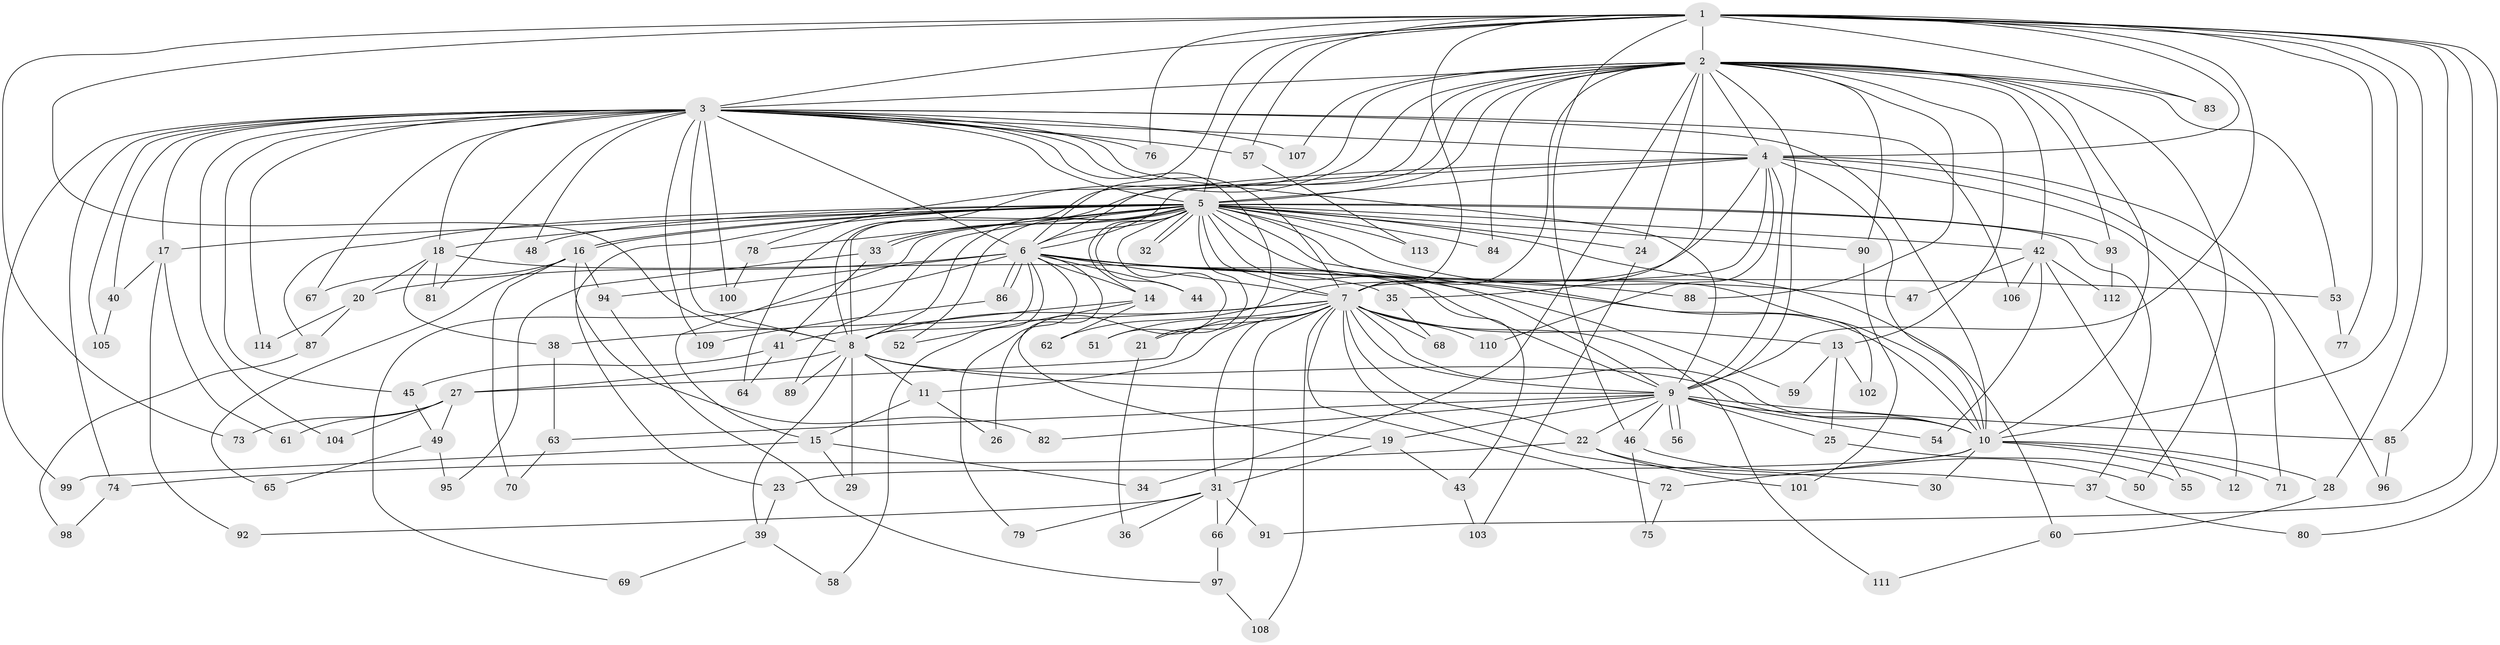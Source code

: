 // Generated by graph-tools (version 1.1) at 2025/45/03/09/25 04:45:37]
// undirected, 114 vertices, 253 edges
graph export_dot {
graph [start="1"]
  node [color=gray90,style=filled];
  1;
  2;
  3;
  4;
  5;
  6;
  7;
  8;
  9;
  10;
  11;
  12;
  13;
  14;
  15;
  16;
  17;
  18;
  19;
  20;
  21;
  22;
  23;
  24;
  25;
  26;
  27;
  28;
  29;
  30;
  31;
  32;
  33;
  34;
  35;
  36;
  37;
  38;
  39;
  40;
  41;
  42;
  43;
  44;
  45;
  46;
  47;
  48;
  49;
  50;
  51;
  52;
  53;
  54;
  55;
  56;
  57;
  58;
  59;
  60;
  61;
  62;
  63;
  64;
  65;
  66;
  67;
  68;
  69;
  70;
  71;
  72;
  73;
  74;
  75;
  76;
  77;
  78;
  79;
  80;
  81;
  82;
  83;
  84;
  85;
  86;
  87;
  88;
  89;
  90;
  91;
  92;
  93;
  94;
  95;
  96;
  97;
  98;
  99;
  100;
  101;
  102;
  103;
  104;
  105;
  106;
  107;
  108;
  109;
  110;
  111;
  112;
  113;
  114;
  1 -- 2;
  1 -- 3;
  1 -- 4;
  1 -- 5;
  1 -- 6;
  1 -- 7;
  1 -- 8;
  1 -- 9;
  1 -- 10;
  1 -- 28;
  1 -- 46;
  1 -- 57;
  1 -- 73;
  1 -- 76;
  1 -- 77;
  1 -- 80;
  1 -- 83;
  1 -- 85;
  1 -- 91;
  2 -- 3;
  2 -- 4;
  2 -- 5;
  2 -- 6;
  2 -- 7;
  2 -- 8;
  2 -- 9;
  2 -- 10;
  2 -- 13;
  2 -- 24;
  2 -- 34;
  2 -- 35;
  2 -- 42;
  2 -- 50;
  2 -- 53;
  2 -- 64;
  2 -- 78;
  2 -- 83;
  2 -- 84;
  2 -- 88;
  2 -- 90;
  2 -- 93;
  2 -- 107;
  3 -- 4;
  3 -- 5;
  3 -- 6;
  3 -- 7;
  3 -- 8;
  3 -- 9;
  3 -- 10;
  3 -- 17;
  3 -- 18;
  3 -- 21;
  3 -- 40;
  3 -- 45;
  3 -- 48;
  3 -- 57;
  3 -- 67;
  3 -- 74;
  3 -- 76;
  3 -- 81;
  3 -- 99;
  3 -- 100;
  3 -- 104;
  3 -- 105;
  3 -- 106;
  3 -- 107;
  3 -- 109;
  3 -- 114;
  4 -- 5;
  4 -- 6;
  4 -- 7;
  4 -- 8;
  4 -- 9;
  4 -- 10;
  4 -- 12;
  4 -- 62;
  4 -- 71;
  4 -- 96;
  4 -- 110;
  5 -- 6;
  5 -- 7;
  5 -- 8;
  5 -- 9;
  5 -- 10;
  5 -- 14;
  5 -- 15;
  5 -- 16;
  5 -- 16;
  5 -- 17;
  5 -- 18;
  5 -- 23;
  5 -- 24;
  5 -- 26;
  5 -- 32;
  5 -- 32;
  5 -- 33;
  5 -- 33;
  5 -- 37;
  5 -- 42;
  5 -- 43;
  5 -- 44;
  5 -- 47;
  5 -- 48;
  5 -- 51;
  5 -- 52;
  5 -- 60;
  5 -- 78;
  5 -- 84;
  5 -- 87;
  5 -- 89;
  5 -- 90;
  5 -- 93;
  5 -- 102;
  5 -- 113;
  6 -- 7;
  6 -- 8;
  6 -- 9;
  6 -- 10;
  6 -- 14;
  6 -- 19;
  6 -- 20;
  6 -- 44;
  6 -- 53;
  6 -- 58;
  6 -- 59;
  6 -- 69;
  6 -- 79;
  6 -- 86;
  6 -- 86;
  6 -- 88;
  6 -- 94;
  7 -- 8;
  7 -- 9;
  7 -- 10;
  7 -- 11;
  7 -- 13;
  7 -- 21;
  7 -- 22;
  7 -- 27;
  7 -- 30;
  7 -- 31;
  7 -- 38;
  7 -- 51;
  7 -- 66;
  7 -- 68;
  7 -- 72;
  7 -- 108;
  7 -- 110;
  7 -- 111;
  8 -- 9;
  8 -- 10;
  8 -- 11;
  8 -- 27;
  8 -- 29;
  8 -- 39;
  8 -- 89;
  9 -- 10;
  9 -- 19;
  9 -- 22;
  9 -- 25;
  9 -- 46;
  9 -- 54;
  9 -- 56;
  9 -- 56;
  9 -- 63;
  9 -- 82;
  9 -- 85;
  10 -- 12;
  10 -- 23;
  10 -- 28;
  10 -- 30;
  10 -- 71;
  10 -- 72;
  11 -- 15;
  11 -- 26;
  13 -- 25;
  13 -- 59;
  13 -- 102;
  14 -- 41;
  14 -- 52;
  14 -- 62;
  15 -- 29;
  15 -- 34;
  15 -- 99;
  16 -- 65;
  16 -- 67;
  16 -- 70;
  16 -- 82;
  16 -- 94;
  17 -- 40;
  17 -- 61;
  17 -- 92;
  18 -- 20;
  18 -- 35;
  18 -- 38;
  18 -- 81;
  19 -- 31;
  19 -- 43;
  20 -- 87;
  20 -- 114;
  21 -- 36;
  22 -- 37;
  22 -- 74;
  22 -- 101;
  23 -- 39;
  24 -- 103;
  25 -- 55;
  27 -- 49;
  27 -- 61;
  27 -- 73;
  27 -- 104;
  28 -- 60;
  31 -- 36;
  31 -- 66;
  31 -- 79;
  31 -- 91;
  31 -- 92;
  33 -- 41;
  33 -- 95;
  35 -- 68;
  37 -- 80;
  38 -- 63;
  39 -- 58;
  39 -- 69;
  40 -- 105;
  41 -- 45;
  41 -- 64;
  42 -- 47;
  42 -- 54;
  42 -- 55;
  42 -- 106;
  42 -- 112;
  43 -- 103;
  45 -- 49;
  46 -- 50;
  46 -- 75;
  49 -- 65;
  49 -- 95;
  53 -- 77;
  57 -- 113;
  60 -- 111;
  63 -- 70;
  66 -- 97;
  72 -- 75;
  74 -- 98;
  78 -- 100;
  85 -- 96;
  86 -- 109;
  87 -- 98;
  90 -- 101;
  93 -- 112;
  94 -- 97;
  97 -- 108;
}

